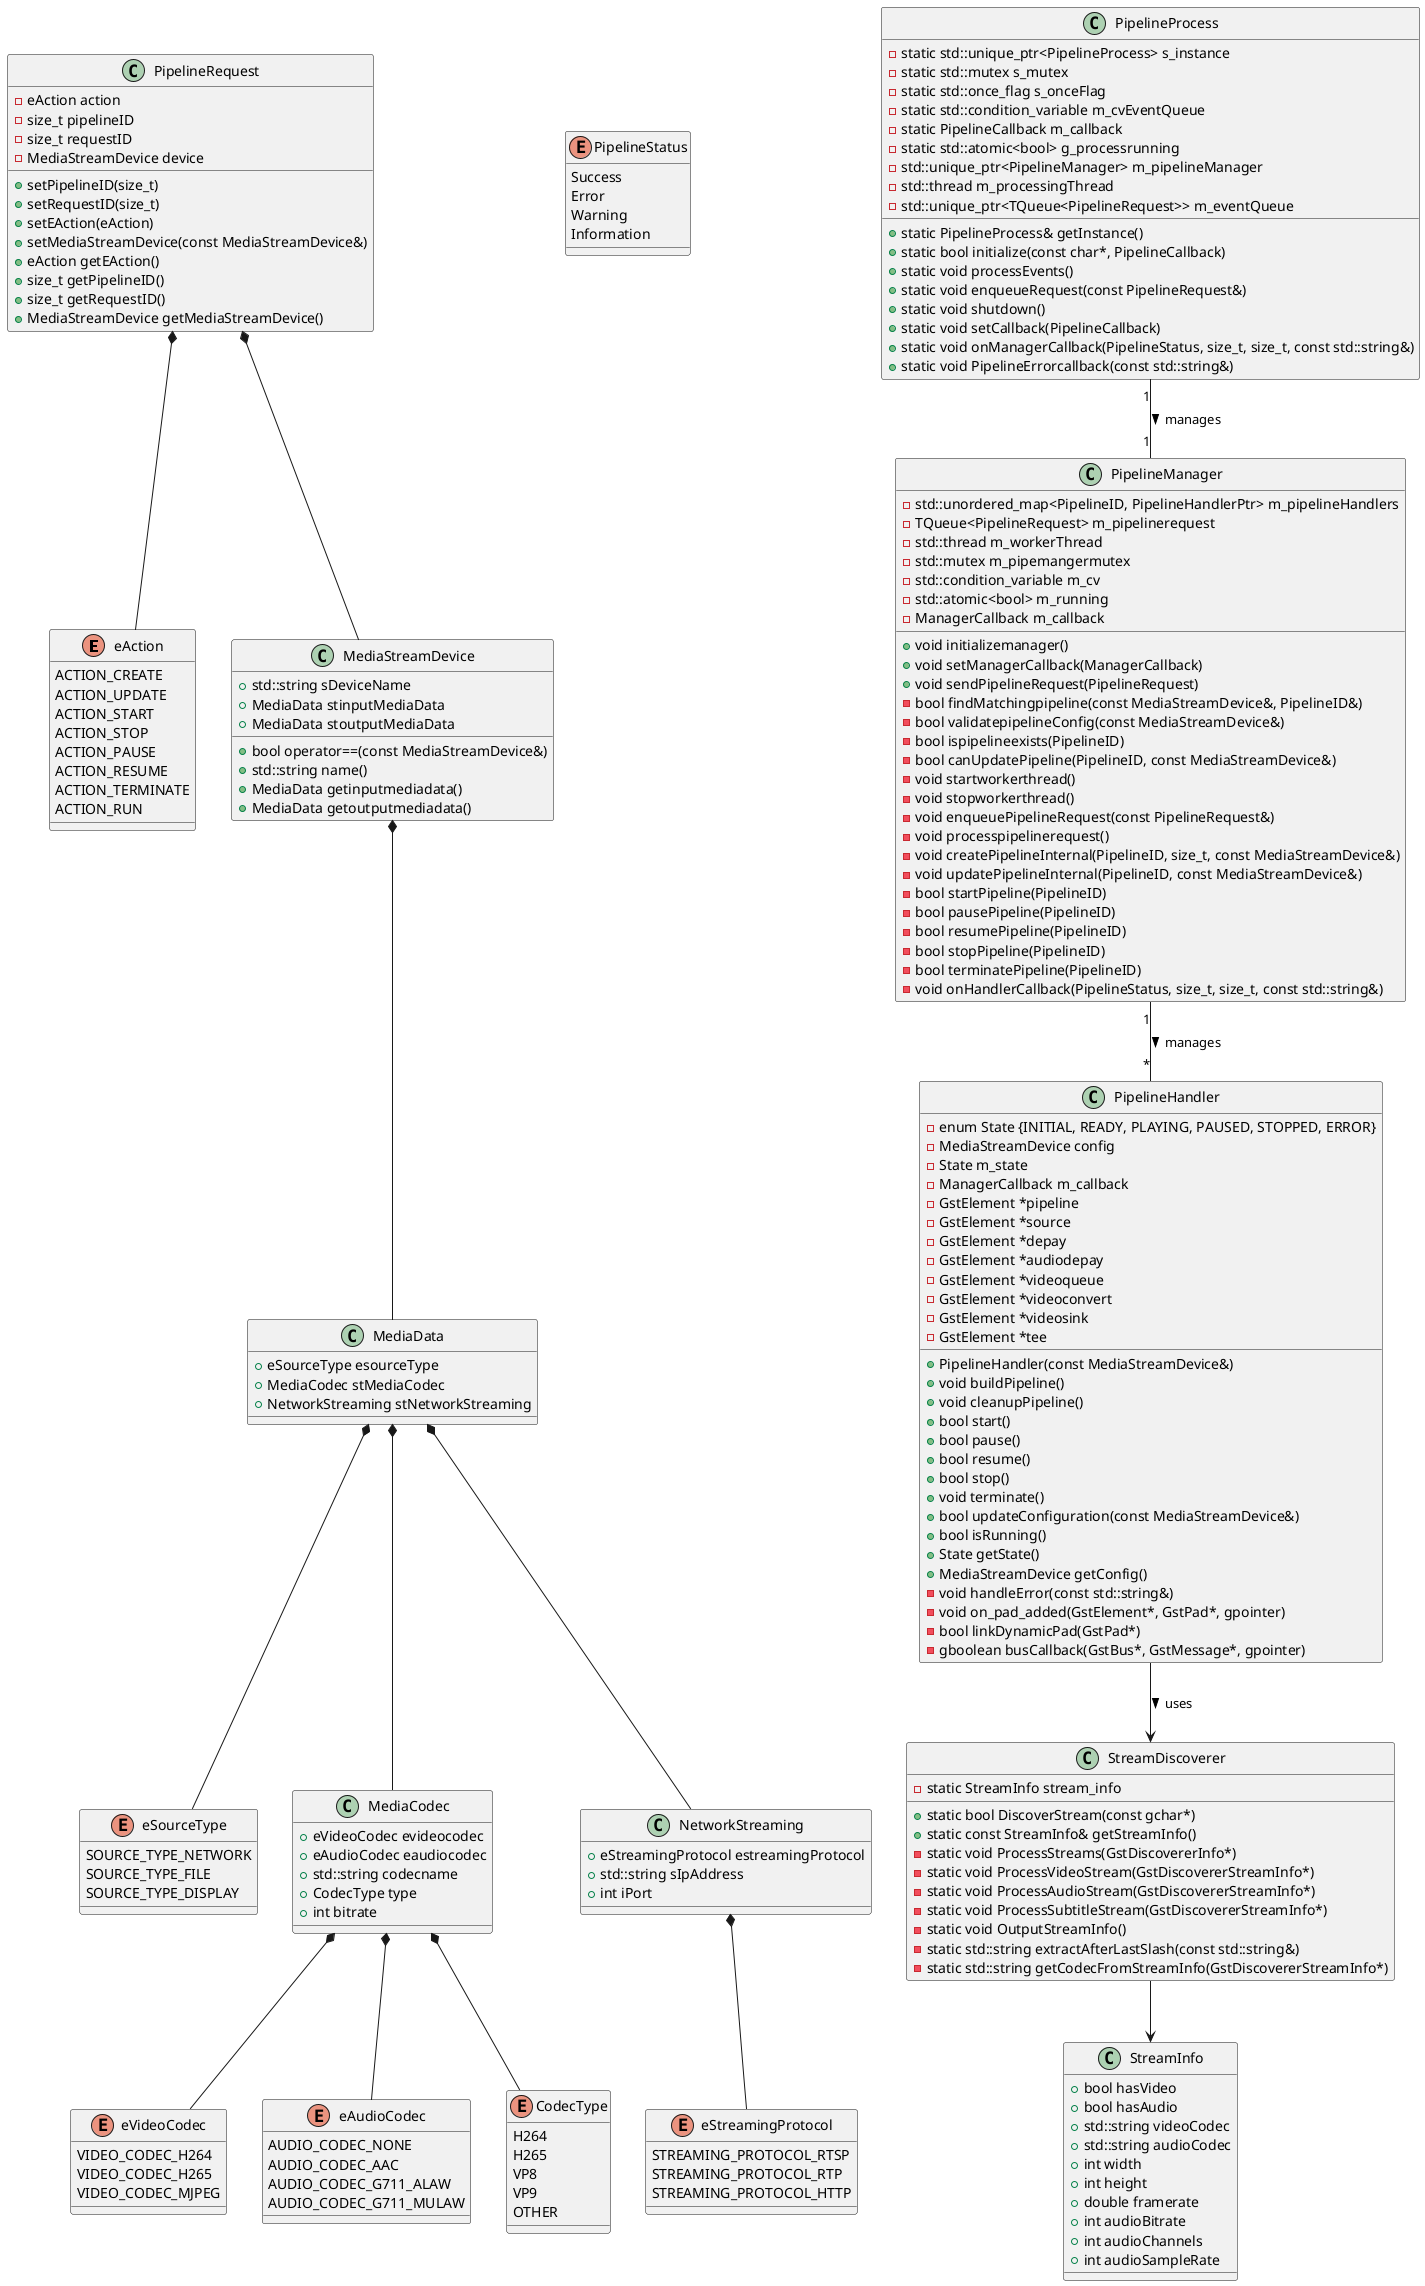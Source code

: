 @startuml Video Manager Class Diagram

' Define enums and structures
enum eAction {
    ACTION_CREATE
    ACTION_UPDATE
    ACTION_START
    ACTION_STOP
    ACTION_PAUSE
    ACTION_RESUME
    ACTION_TERMINATE
    ACTION_RUN
}

enum eSourceType {
    SOURCE_TYPE_NETWORK
    SOURCE_TYPE_FILE
    SOURCE_TYPE_DISPLAY
}

enum eStreamingProtocol {
    STREAMING_PROTOCOL_RTSP
    STREAMING_PROTOCOL_RTP
    STREAMING_PROTOCOL_HTTP
}

enum eVideoCodec {
    VIDEO_CODEC_H264
    VIDEO_CODEC_H265
    VIDEO_CODEC_MJPEG
}

enum eAudioCodec {
    AUDIO_CODEC_NONE
    AUDIO_CODEC_AAC
    AUDIO_CODEC_G711_ALAW
    AUDIO_CODEC_G711_MULAW
}

enum CodecType {
    H264
    H265
    VP8
    VP9
    OTHER
}

enum PipelineStatus {
    Success
    Error
    Warning
    Information
}

class MediaCodec {
    +eVideoCodec evideocodec
    +eAudioCodec eaudiocodec
    +std::string codecname
    +CodecType type
    +int bitrate
}

class NetworkStreaming {
    +eStreamingProtocol estreamingProtocol
    +std::string sIpAddress
    +int iPort
}

class MediaData {
    +eSourceType esourceType
    +MediaCodec stMediaCodec
    +NetworkStreaming stNetworkStreaming
}

class MediaStreamDevice {
    +std::string sDeviceName
    +MediaData stinputMediaData
    +MediaData stoutputMediaData
    +bool operator==(const MediaStreamDevice&)
    +std::string name()
    +MediaData getinputmediadata()
    +MediaData getoutputmediadata()
}

class PipelineRequest {
    -eAction action
    -size_t pipelineID
    -size_t requestID
    -MediaStreamDevice device
    +setPipelineID(size_t)
    +setRequestID(size_t)
    +setEAction(eAction)
    +setMediaStreamDevice(const MediaStreamDevice&)
    +eAction getEAction()
    +size_t getPipelineID()
    +size_t getRequestID()
    +MediaStreamDevice getMediaStreamDevice()
}

class StreamInfo {
    +bool hasVideo
    +bool hasAudio
    +std::string videoCodec
    +std::string audioCodec
    +int width
    +int height
    +double framerate
    +int audioBitrate
    +int audioChannels
    +int audioSampleRate
}

' Define classes
class PipelineProcess {
    -static std::unique_ptr<PipelineProcess> s_instance
    -static std::mutex s_mutex
    -static std::once_flag s_onceFlag
    -static std::condition_variable m_cvEventQueue
    -static PipelineCallback m_callback
    -static std::atomic<bool> g_processrunning
    -std::unique_ptr<PipelineManager> m_pipelineManager
    -std::thread m_processingThread
    -std::unique_ptr<TQueue<PipelineRequest>> m_eventQueue
    
    +static PipelineProcess& getInstance()
    +static bool initialize(const char*, PipelineCallback)
    +static void processEvents()
    +static void enqueueRequest(const PipelineRequest&)
    +static void shutdown()
    +static void setCallback(PipelineCallback)
    +static void onManagerCallback(PipelineStatus, size_t, size_t, const std::string&)
    +static void PipelineErrorcallback(const std::string&)
}

class PipelineManager {
    -std::unordered_map<PipelineID, PipelineHandlerPtr> m_pipelineHandlers
    -TQueue<PipelineRequest> m_pipelinerequest
    -std::thread m_workerThread
    -std::mutex m_pipemangermutex
    -std::condition_variable m_cv
    -std::atomic<bool> m_running
    -ManagerCallback m_callback
    
    +void initializemanager()
    +void setManagerCallback(ManagerCallback)
    +void sendPipelineRequest(PipelineRequest)
    -bool findMatchingpipeline(const MediaStreamDevice&, PipelineID&)
    -bool validatepipelineConfig(const MediaStreamDevice&)
    -bool ispipelineexists(PipelineID)
    -bool canUpdatePipeline(PipelineID, const MediaStreamDevice&)
    -void startworkerthread()
    -void stopworkerthread()
    -void enqueuePipelineRequest(const PipelineRequest&)
    -void processpipelinerequest()
    -void createPipelineInternal(PipelineID, size_t, const MediaStreamDevice&)
    -void updatePipelineInternal(PipelineID, const MediaStreamDevice&)
    -bool startPipeline(PipelineID)
    -bool pausePipeline(PipelineID)
    -bool resumePipeline(PipelineID)
    -bool stopPipeline(PipelineID)
    -bool terminatePipeline(PipelineID)
    -void onHandlerCallback(PipelineStatus, size_t, size_t, const std::string&)
}

class PipelineHandler {
    -enum State {INITIAL, READY, PLAYING, PAUSED, STOPPED, ERROR}
    -MediaStreamDevice config
    -State m_state
    -ManagerCallback m_callback
    -GstElement *pipeline
    -GstElement *source
    -GstElement *depay
    -GstElement *audiodepay
    -GstElement *videoqueue
    -GstElement *videoconvert
    -GstElement *videosink
    -GstElement *tee
    
    +PipelineHandler(const MediaStreamDevice&)
    +void buildPipeline()
    +void cleanupPipeline()
    +bool start()
    +bool pause()
    +bool resume()
    +bool stop()
    +void terminate()
    +bool updateConfiguration(const MediaStreamDevice&)
    +bool isRunning()
    +State getState()
    +MediaStreamDevice getConfig()
    -void handleError(const std::string&)
    -void on_pad_added(GstElement*, GstPad*, gpointer)
    -bool linkDynamicPad(GstPad*)
    -gboolean busCallback(GstBus*, GstMessage*, gpointer)
}

class StreamDiscoverer {
    -static StreamInfo stream_info
    
    +static bool DiscoverStream(const gchar*)
    +static const StreamInfo& getStreamInfo()
    -static void ProcessStreams(GstDiscovererInfo*)
    -static void ProcessVideoStream(GstDiscovererStreamInfo*)
    -static void ProcessAudioStream(GstDiscovererStreamInfo*)
    -static void ProcessSubtitleStream(GstDiscovererStreamInfo*)
    -static void OutputStreamInfo()
    -static std::string extractAfterLastSlash(const std::string&)
    -static std::string getCodecFromStreamInfo(GstDiscovererStreamInfo*)
}

' Define relationships
PipelineProcess "1" -- "1" PipelineManager : manages >
PipelineManager "1" -- "*" PipelineHandler : manages >
PipelineHandler --> StreamDiscoverer : uses >

PipelineRequest *-- MediaStreamDevice
PipelineRequest *-- eAction
MediaStreamDevice *-- MediaData
MediaData *-- eSourceType
MediaData *-- MediaCodec
MediaData *-- NetworkStreaming
MediaCodec *-- eVideoCodec
MediaCodec *-- eAudioCodec
MediaCodec *-- CodecType
NetworkStreaming *-- eStreamingProtocol
StreamDiscoverer --> StreamInfo

@enduml
